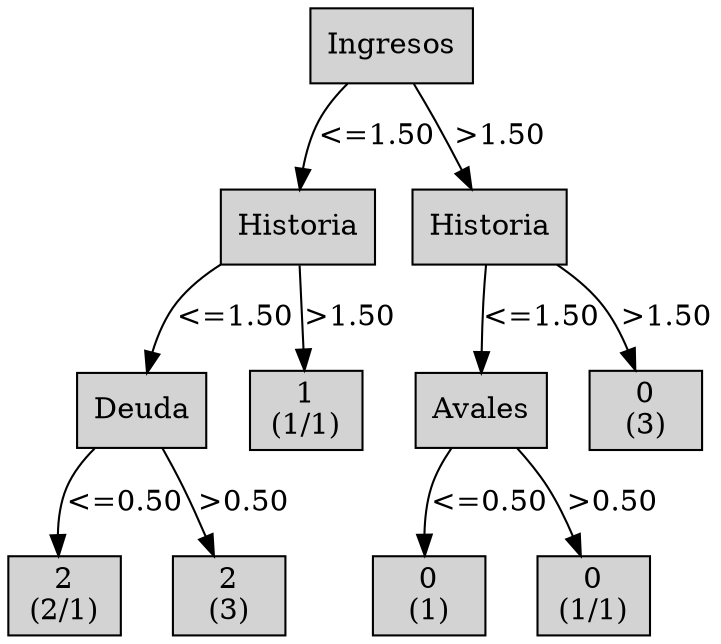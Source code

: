 digraph ID3_Tree {
"0" [shape=box, style=filled, label="Ingresos
", weight=1]
"1" [shape=box, style=filled, label="Historia
", weight=2]
0 -> 1 [ label = "<=1.50"];
"2" [shape=box, style=filled, label="Deuda
", weight=3]
1 -> 2 [ label = "<=1.50"];
"3" [shape=box, style=filled, label="2
(2/1)
", weight=4]
2 -> 3 [ label = "<=0.50"];
"4" [shape=box, style=filled, label="2
(3)
", weight=4]
2 -> 4 [ label = ">0.50"];
"5" [shape=box, style=filled, label="1
(1/1)
", weight=3]
1 -> 5 [ label = ">1.50"];
"6" [shape=box, style=filled, label="Historia
", weight=2]
0 -> 6 [ label = ">1.50"];
"7" [shape=box, style=filled, label="Avales
", weight=3]
6 -> 7 [ label = "<=1.50"];
"8" [shape=box, style=filled, label="0
(1)
", weight=4]
7 -> 8 [ label = "<=0.50"];
"9" [shape=box, style=filled, label="0
(1/1)
", weight=4]
7 -> 9 [ label = ">0.50"];
"10" [shape=box, style=filled, label="0
(3)
", weight=3]
6 -> 10 [ label = ">1.50"];
{rank=same; 0;};
{rank=same; 1;6;};
{rank=same; 2;5;7;10;};
{rank=same; 3;4;8;9;};
}